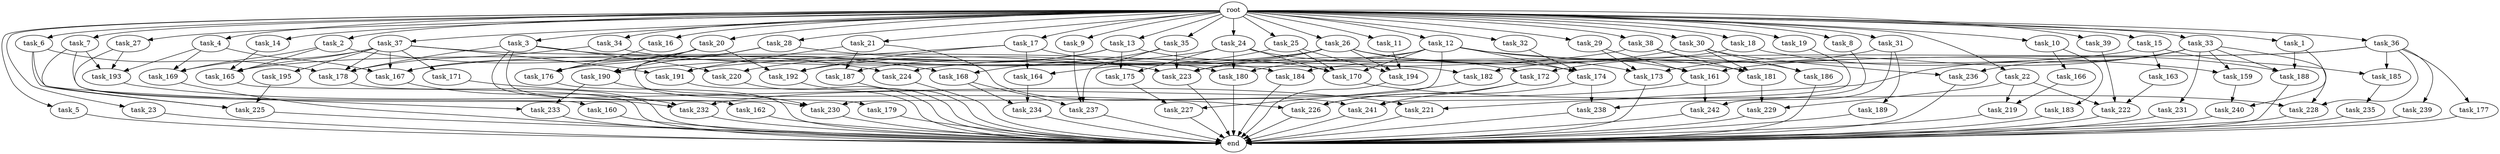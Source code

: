 digraph G {
  root [size="0.000000"];
  task_1 [size="1024.000000"];
  task_2 [size="1024.000000"];
  task_3 [size="1024.000000"];
  task_4 [size="1024.000000"];
  task_5 [size="1024.000000"];
  task_6 [size="1024.000000"];
  task_7 [size="1024.000000"];
  task_8 [size="1024.000000"];
  task_9 [size="1024.000000"];
  task_10 [size="1024.000000"];
  task_11 [size="1024.000000"];
  task_12 [size="1024.000000"];
  task_13 [size="1024.000000"];
  task_14 [size="1024.000000"];
  task_15 [size="1024.000000"];
  task_16 [size="1024.000000"];
  task_17 [size="1024.000000"];
  task_18 [size="1024.000000"];
  task_19 [size="1024.000000"];
  task_20 [size="1024.000000"];
  task_21 [size="1024.000000"];
  task_22 [size="1024.000000"];
  task_23 [size="1024.000000"];
  task_24 [size="1024.000000"];
  task_25 [size="1024.000000"];
  task_26 [size="1024.000000"];
  task_27 [size="1024.000000"];
  task_28 [size="1024.000000"];
  task_29 [size="1024.000000"];
  task_30 [size="1024.000000"];
  task_31 [size="1024.000000"];
  task_32 [size="1024.000000"];
  task_33 [size="1024.000000"];
  task_34 [size="1024.000000"];
  task_35 [size="1024.000000"];
  task_36 [size="1024.000000"];
  task_37 [size="1024.000000"];
  task_38 [size="1024.000000"];
  task_39 [size="1024.000000"];
  task_159 [size="214748364800.000000"];
  task_160 [size="549755813888.000000"];
  task_161 [size="867583393792.000000"];
  task_162 [size="77309411328.000000"];
  task_163 [size="34359738368.000000"];
  task_164 [size="352187318272.000000"];
  task_165 [size="1228360646656.000000"];
  task_166 [size="695784701952.000000"];
  task_167 [size="1202590842880.000000"];
  task_168 [size="386547056640.000000"];
  task_169 [size="1331439861760.000000"];
  task_170 [size="1425929142272.000000"];
  task_171 [size="695784701952.000000"];
  task_172 [size="910533066752.000000"];
  task_173 [size="850403524608.000000"];
  task_174 [size="764504178688.000000"];
  task_175 [size="1073741824000.000000"];
  task_176 [size="249108103168.000000"];
  task_177 [size="34359738368.000000"];
  task_178 [size="944892805120.000000"];
  task_179 [size="34359738368.000000"];
  task_180 [size="489626271744.000000"];
  task_181 [size="369367187456.000000"];
  task_182 [size="68719476736.000000"];
  task_183 [size="695784701952.000000"];
  task_184 [size="730144440320.000000"];
  task_185 [size="68719476736.000000"];
  task_186 [size="292057776128.000000"];
  task_187 [size="1168231104512.000000"];
  task_188 [size="1073741824000.000000"];
  task_189 [size="695784701952.000000"];
  task_190 [size="326417514496.000000"];
  task_191 [size="1142461300736.000000"];
  task_192 [size="292057776128.000000"];
  task_193 [size="798863917056.000000"];
  task_194 [size="326417514496.000000"];
  task_195 [size="695784701952.000000"];
  task_219 [size="455266533376.000000"];
  task_220 [size="936302870528.000000"];
  task_221 [size="154618822656.000000"];
  task_222 [size="326417514496.000000"];
  task_223 [size="498216206336.000000"];
  task_224 [size="558345748480.000000"];
  task_225 [size="249108103168.000000"];
  task_226 [size="1382979469312.000000"];
  task_227 [size="833223655424.000000"];
  task_228 [size="807453851648.000000"];
  task_229 [size="455266533376.000000"];
  task_230 [size="429496729600.000000"];
  task_231 [size="77309411328.000000"];
  task_232 [size="1279900254208.000000"];
  task_233 [size="352187318272.000000"];
  task_234 [size="893353197568.000000"];
  task_235 [size="34359738368.000000"];
  task_236 [size="154618822656.000000"];
  task_237 [size="420906795008.000000"];
  task_238 [size="764504178688.000000"];
  task_239 [size="34359738368.000000"];
  task_240 [size="1717986918400.000000"];
  task_241 [size="1477468749824.000000"];
  task_242 [size="1391569403904.000000"];
  end [size="0.000000"];

  root -> task_1 [size="1.000000"];
  root -> task_2 [size="1.000000"];
  root -> task_3 [size="1.000000"];
  root -> task_4 [size="1.000000"];
  root -> task_5 [size="1.000000"];
  root -> task_6 [size="1.000000"];
  root -> task_7 [size="1.000000"];
  root -> task_8 [size="1.000000"];
  root -> task_9 [size="1.000000"];
  root -> task_10 [size="1.000000"];
  root -> task_11 [size="1.000000"];
  root -> task_12 [size="1.000000"];
  root -> task_13 [size="1.000000"];
  root -> task_14 [size="1.000000"];
  root -> task_15 [size="1.000000"];
  root -> task_16 [size="1.000000"];
  root -> task_17 [size="1.000000"];
  root -> task_18 [size="1.000000"];
  root -> task_19 [size="1.000000"];
  root -> task_20 [size="1.000000"];
  root -> task_21 [size="1.000000"];
  root -> task_22 [size="1.000000"];
  root -> task_23 [size="1.000000"];
  root -> task_24 [size="1.000000"];
  root -> task_25 [size="1.000000"];
  root -> task_26 [size="1.000000"];
  root -> task_27 [size="1.000000"];
  root -> task_28 [size="1.000000"];
  root -> task_29 [size="1.000000"];
  root -> task_30 [size="1.000000"];
  root -> task_31 [size="1.000000"];
  root -> task_32 [size="1.000000"];
  root -> task_33 [size="1.000000"];
  root -> task_34 [size="1.000000"];
  root -> task_35 [size="1.000000"];
  root -> task_36 [size="1.000000"];
  root -> task_37 [size="1.000000"];
  root -> task_38 [size="1.000000"];
  root -> task_39 [size="1.000000"];
  task_1 -> task_188 [size="838860800.000000"];
  task_1 -> task_240 [size="838860800.000000"];
  task_2 -> task_165 [size="411041792.000000"];
  task_2 -> task_169 [size="411041792.000000"];
  task_2 -> task_224 [size="411041792.000000"];
  task_3 -> task_162 [size="75497472.000000"];
  task_3 -> task_168 [size="75497472.000000"];
  task_3 -> task_178 [size="75497472.000000"];
  task_3 -> task_220 [size="75497472.000000"];
  task_3 -> task_230 [size="75497472.000000"];
  task_4 -> task_167 [size="209715200.000000"];
  task_4 -> task_169 [size="209715200.000000"];
  task_4 -> task_193 [size="209715200.000000"];
  task_5 -> end [size="1.000000"];
  task_6 -> task_178 [size="134217728.000000"];
  task_6 -> task_225 [size="134217728.000000"];
  task_6 -> task_233 [size="134217728.000000"];
  task_7 -> task_193 [size="33554432.000000"];
  task_7 -> task_225 [size="33554432.000000"];
  task_7 -> task_232 [size="33554432.000000"];
  task_8 -> task_238 [size="536870912.000000"];
  task_9 -> task_237 [size="75497472.000000"];
  task_10 -> task_166 [size="679477248.000000"];
  task_10 -> task_183 [size="679477248.000000"];
  task_11 -> task_194 [size="33554432.000000"];
  task_12 -> task_159 [size="134217728.000000"];
  task_12 -> task_161 [size="134217728.000000"];
  task_12 -> task_170 [size="134217728.000000"];
  task_12 -> task_174 [size="134217728.000000"];
  task_12 -> task_176 [size="134217728.000000"];
  task_12 -> task_180 [size="134217728.000000"];
  task_12 -> task_230 [size="134217728.000000"];
  task_13 -> task_170 [size="838860800.000000"];
  task_13 -> task_175 [size="838860800.000000"];
  task_13 -> task_187 [size="838860800.000000"];
  task_13 -> task_220 [size="838860800.000000"];
  task_14 -> task_165 [size="33554432.000000"];
  task_15 -> task_163 [size="33554432.000000"];
  task_15 -> task_184 [size="33554432.000000"];
  task_15 -> task_185 [size="33554432.000000"];
  task_16 -> task_176 [size="33554432.000000"];
  task_17 -> task_164 [size="134217728.000000"];
  task_17 -> task_180 [size="134217728.000000"];
  task_17 -> task_191 [size="134217728.000000"];
  task_17 -> task_192 [size="134217728.000000"];
  task_18 -> task_188 [size="134217728.000000"];
  task_18 -> task_224 [size="134217728.000000"];
  task_19 -> task_241 [size="838860800.000000"];
  task_20 -> task_167 [size="75497472.000000"];
  task_20 -> task_176 [size="75497472.000000"];
  task_20 -> task_190 [size="75497472.000000"];
  task_20 -> task_192 [size="75497472.000000"];
  task_21 -> task_187 [size="301989888.000000"];
  task_21 -> task_191 [size="301989888.000000"];
  task_21 -> task_241 [size="301989888.000000"];
  task_22 -> task_219 [size="33554432.000000"];
  task_22 -> task_222 [size="33554432.000000"];
  task_22 -> task_229 [size="33554432.000000"];
  task_23 -> end [size="1.000000"];
  task_24 -> task_170 [size="209715200.000000"];
  task_24 -> task_172 [size="209715200.000000"];
  task_24 -> task_175 [size="209715200.000000"];
  task_24 -> task_180 [size="209715200.000000"];
  task_24 -> task_190 [size="209715200.000000"];
  task_25 -> task_164 [size="209715200.000000"];
  task_25 -> task_170 [size="209715200.000000"];
  task_25 -> task_194 [size="209715200.000000"];
  task_26 -> task_165 [size="75497472.000000"];
  task_26 -> task_173 [size="75497472.000000"];
  task_26 -> task_174 [size="75497472.000000"];
  task_26 -> task_181 [size="75497472.000000"];
  task_26 -> task_192 [size="75497472.000000"];
  task_26 -> task_194 [size="75497472.000000"];
  task_26 -> task_223 [size="75497472.000000"];
  task_27 -> task_160 [size="536870912.000000"];
  task_27 -> task_193 [size="536870912.000000"];
  task_28 -> task_179 [size="33554432.000000"];
  task_28 -> task_190 [size="33554432.000000"];
  task_28 -> task_223 [size="33554432.000000"];
  task_29 -> task_161 [size="679477248.000000"];
  task_29 -> task_173 [size="679477248.000000"];
  task_30 -> task_181 [size="75497472.000000"];
  task_30 -> task_186 [size="75497472.000000"];
  task_30 -> task_223 [size="75497472.000000"];
  task_30 -> task_236 [size="75497472.000000"];
  task_31 -> task_172 [size="679477248.000000"];
  task_31 -> task_189 [size="679477248.000000"];
  task_31 -> task_242 [size="679477248.000000"];
  task_32 -> task_174 [size="536870912.000000"];
  task_33 -> task_159 [size="75497472.000000"];
  task_33 -> task_173 [size="75497472.000000"];
  task_33 -> task_188 [size="75497472.000000"];
  task_33 -> task_221 [size="75497472.000000"];
  task_33 -> task_228 [size="75497472.000000"];
  task_33 -> task_231 [size="75497472.000000"];
  task_33 -> task_236 [size="75497472.000000"];
  task_34 -> task_178 [size="33554432.000000"];
  task_34 -> task_182 [size="33554432.000000"];
  task_35 -> task_168 [size="301989888.000000"];
  task_35 -> task_223 [size="301989888.000000"];
  task_35 -> task_237 [size="301989888.000000"];
  task_36 -> task_161 [size="33554432.000000"];
  task_36 -> task_177 [size="33554432.000000"];
  task_36 -> task_182 [size="33554432.000000"];
  task_36 -> task_185 [size="33554432.000000"];
  task_36 -> task_228 [size="33554432.000000"];
  task_36 -> task_239 [size="33554432.000000"];
  task_37 -> task_165 [size="679477248.000000"];
  task_37 -> task_167 [size="679477248.000000"];
  task_37 -> task_169 [size="679477248.000000"];
  task_37 -> task_171 [size="679477248.000000"];
  task_37 -> task_178 [size="679477248.000000"];
  task_37 -> task_184 [size="679477248.000000"];
  task_37 -> task_191 [size="679477248.000000"];
  task_37 -> task_195 [size="679477248.000000"];
  task_38 -> task_167 [size="209715200.000000"];
  task_38 -> task_181 [size="209715200.000000"];
  task_38 -> task_186 [size="209715200.000000"];
  task_39 -> task_222 [size="209715200.000000"];
  task_159 -> task_240 [size="838860800.000000"];
  task_160 -> end [size="1.000000"];
  task_161 -> task_232 [size="679477248.000000"];
  task_161 -> task_242 [size="679477248.000000"];
  task_162 -> end [size="1.000000"];
  task_163 -> task_222 [size="75497472.000000"];
  task_164 -> task_234 [size="838860800.000000"];
  task_165 -> end [size="1.000000"];
  task_166 -> task_219 [size="411041792.000000"];
  task_167 -> task_232 [size="536870912.000000"];
  task_168 -> task_234 [size="33554432.000000"];
  task_168 -> task_237 [size="33554432.000000"];
  task_169 -> end [size="1.000000"];
  task_170 -> task_228 [size="679477248.000000"];
  task_171 -> task_226 [size="838860800.000000"];
  task_172 -> task_226 [size="301989888.000000"];
  task_172 -> task_241 [size="301989888.000000"];
  task_173 -> end [size="1.000000"];
  task_174 -> task_226 [size="209715200.000000"];
  task_174 -> task_238 [size="209715200.000000"];
  task_175 -> task_227 [size="679477248.000000"];
  task_176 -> end [size="1.000000"];
  task_177 -> end [size="1.000000"];
  task_178 -> end [size="1.000000"];
  task_179 -> end [size="1.000000"];
  task_180 -> end [size="1.000000"];
  task_181 -> task_229 [size="411041792.000000"];
  task_182 -> task_227 [size="134217728.000000"];
  task_183 -> end [size="1.000000"];
  task_184 -> end [size="1.000000"];
  task_185 -> task_235 [size="33554432.000000"];
  task_186 -> end [size="1.000000"];
  task_187 -> end [size="1.000000"];
  task_188 -> end [size="1.000000"];
  task_189 -> end [size="1.000000"];
  task_190 -> task_230 [size="209715200.000000"];
  task_190 -> task_233 [size="209715200.000000"];
  task_191 -> end [size="1.000000"];
  task_192 -> end [size="1.000000"];
  task_193 -> task_221 [size="75497472.000000"];
  task_194 -> end [size="1.000000"];
  task_195 -> task_225 [size="75497472.000000"];
  task_219 -> end [size="1.000000"];
  task_220 -> end [size="1.000000"];
  task_221 -> end [size="1.000000"];
  task_222 -> end [size="1.000000"];
  task_223 -> end [size="1.000000"];
  task_224 -> end [size="1.000000"];
  task_225 -> end [size="1.000000"];
  task_226 -> end [size="1.000000"];
  task_227 -> end [size="1.000000"];
  task_228 -> end [size="1.000000"];
  task_229 -> end [size="1.000000"];
  task_230 -> end [size="1.000000"];
  task_231 -> end [size="1.000000"];
  task_232 -> end [size="1.000000"];
  task_233 -> end [size="1.000000"];
  task_234 -> end [size="1.000000"];
  task_235 -> end [size="1.000000"];
  task_236 -> end [size="1.000000"];
  task_237 -> end [size="1.000000"];
  task_238 -> end [size="1.000000"];
  task_239 -> end [size="1.000000"];
  task_240 -> end [size="1.000000"];
  task_241 -> end [size="1.000000"];
  task_242 -> end [size="1.000000"];
}
